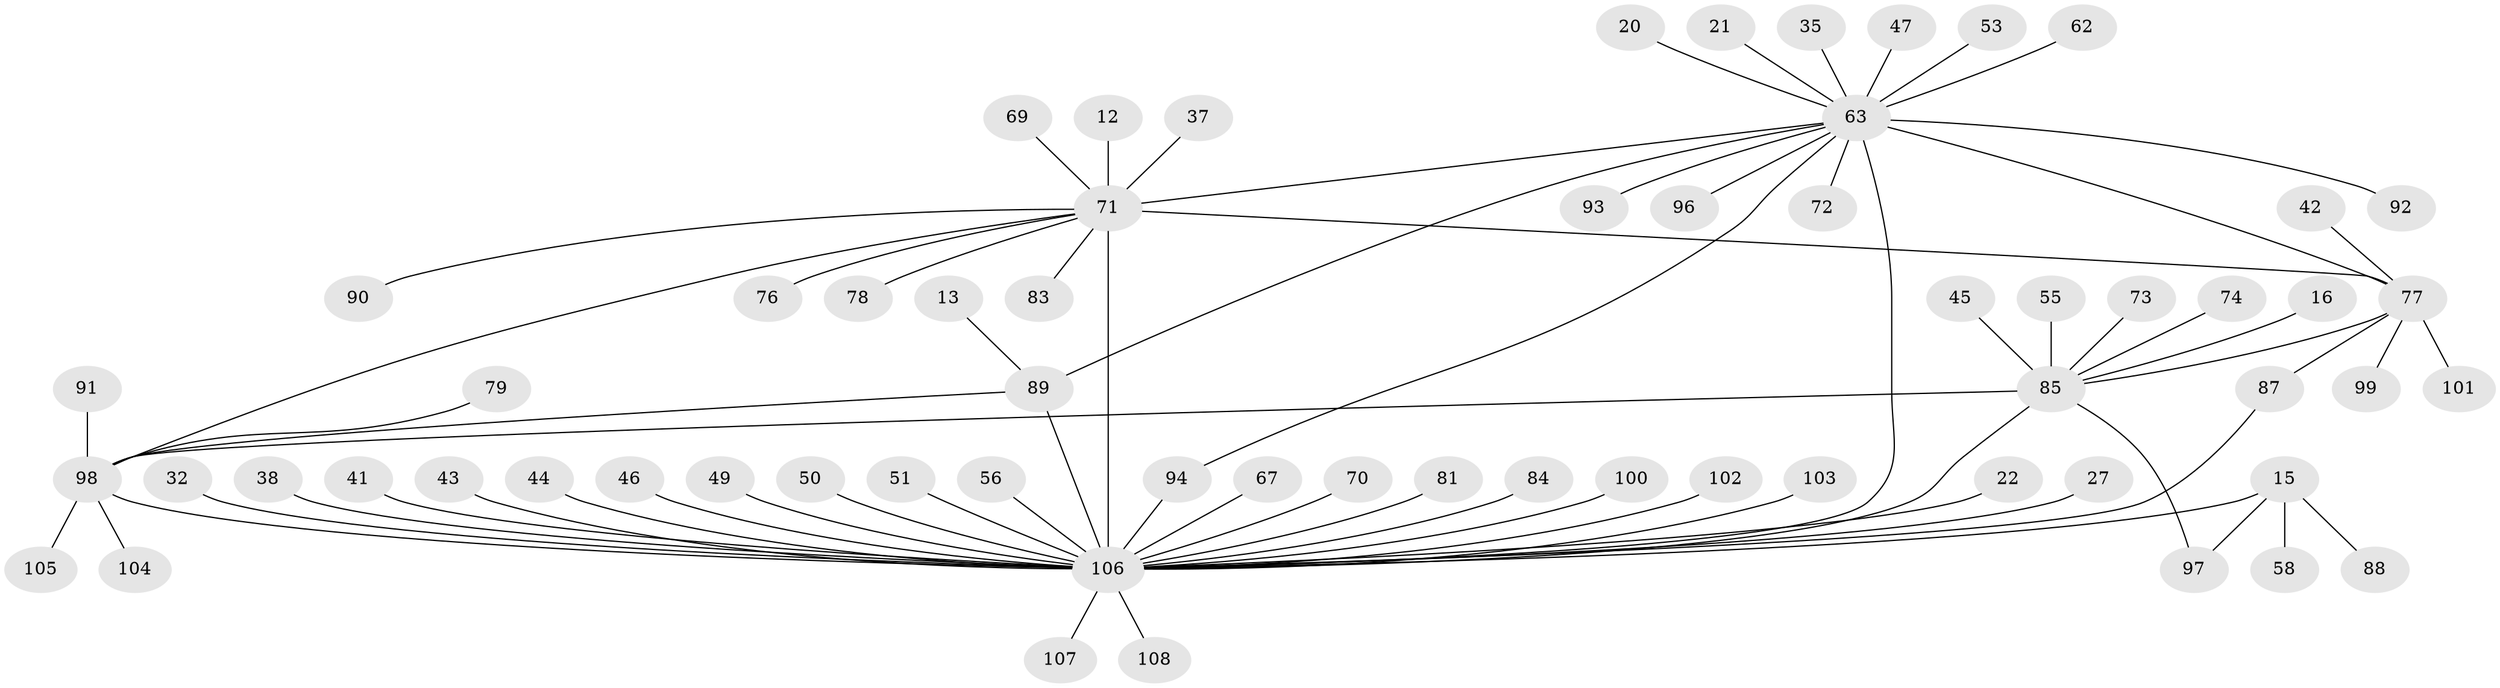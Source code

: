 // original degree distribution, {37: 0.009259259259259259, 8: 0.018518518518518517, 4: 0.05555555555555555, 11: 0.009259259259259259, 9: 0.018518518518518517, 13: 0.009259259259259259, 17: 0.009259259259259259, 5: 0.046296296296296294, 7: 0.009259259259259259, 1: 0.5185185185185185, 2: 0.16666666666666666, 6: 0.027777777777777776, 3: 0.09259259259259259, 12: 0.009259259259259259}
// Generated by graph-tools (version 1.1) at 2025/50/03/04/25 21:50:17]
// undirected, 64 vertices, 73 edges
graph export_dot {
graph [start="1"]
  node [color=gray90,style=filled];
  12;
  13;
  15;
  16;
  20;
  21;
  22;
  27;
  32;
  35;
  37;
  38;
  41;
  42;
  43;
  44;
  45 [super="+26"];
  46;
  47;
  49;
  50;
  51;
  53;
  55;
  56;
  58;
  62;
  63 [super="+19+54+60"];
  67;
  69;
  70;
  71 [super="+5+24+25+66"];
  72;
  73;
  74;
  76;
  77 [super="+11+75"];
  78;
  79;
  81;
  83;
  84;
  85 [super="+64+31+10+80"];
  87;
  88;
  89 [super="+4"];
  90;
  91 [super="+68"];
  92;
  93;
  94 [super="+28"];
  96;
  97 [super="+36"];
  98 [super="+39+86+59"];
  99;
  100 [super="+65"];
  101;
  102 [super="+82"];
  103;
  104;
  105;
  106 [super="+18+95+34+33"];
  107;
  108;
  12 -- 71;
  13 -- 89;
  15 -- 58;
  15 -- 88;
  15 -- 97 [weight=2];
  15 -- 106 [weight=2];
  16 -- 85;
  20 -- 63;
  21 -- 63;
  22 -- 106;
  27 -- 106;
  32 -- 106;
  35 -- 63;
  37 -- 71;
  38 -- 106;
  41 -- 106;
  42 -- 77;
  43 -- 106;
  44 -- 106;
  45 -- 85;
  46 -- 106;
  47 -- 63;
  49 -- 106;
  50 -- 106;
  51 -- 106;
  53 -- 63;
  55 -- 85;
  56 -- 106;
  62 -- 63;
  63 -- 96;
  63 -- 71 [weight=3];
  63 -- 77 [weight=3];
  63 -- 94;
  63 -- 72;
  63 -- 89 [weight=3];
  63 -- 92;
  63 -- 93;
  63 -- 106 [weight=6];
  67 -- 106;
  69 -- 71;
  70 -- 106;
  71 -- 76;
  71 -- 77 [weight=2];
  71 -- 78;
  71 -- 83;
  71 -- 90;
  71 -- 106 [weight=13];
  71 -- 98 [weight=2];
  73 -- 85;
  74 -- 85;
  77 -- 87;
  77 -- 101;
  77 -- 99;
  77 -- 85 [weight=2];
  79 -- 98;
  81 -- 106;
  84 -- 106;
  85 -- 97;
  85 -- 106 [weight=3];
  85 -- 98 [weight=2];
  87 -- 106;
  89 -- 106 [weight=4];
  89 -- 98 [weight=2];
  91 -- 98;
  94 -- 106 [weight=2];
  98 -- 106;
  98 -- 104;
  98 -- 105;
  100 -- 106;
  102 -- 106 [weight=2];
  103 -- 106;
  106 -- 107;
  106 -- 108;
}
